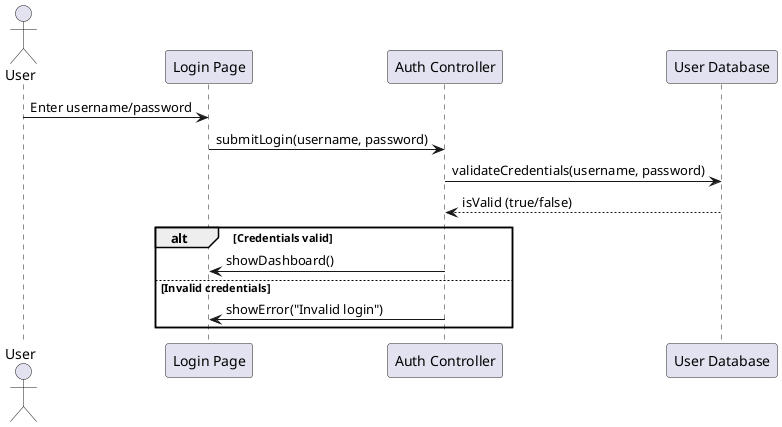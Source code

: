 @startuml
actor User
participant "Login Page" as UI
participant "Auth Controller" as Controller
participant "User Database" as DB

User -> UI : Enter username/password
UI -> Controller : submitLogin(username, password)
Controller -> DB : validateCredentials(username, password)
DB --> Controller : isValid (true/false)
alt Credentials valid
    Controller -> UI : showDashboard()
else Invalid credentials
    Controller -> UI : showError("Invalid login")
end
@enduml
